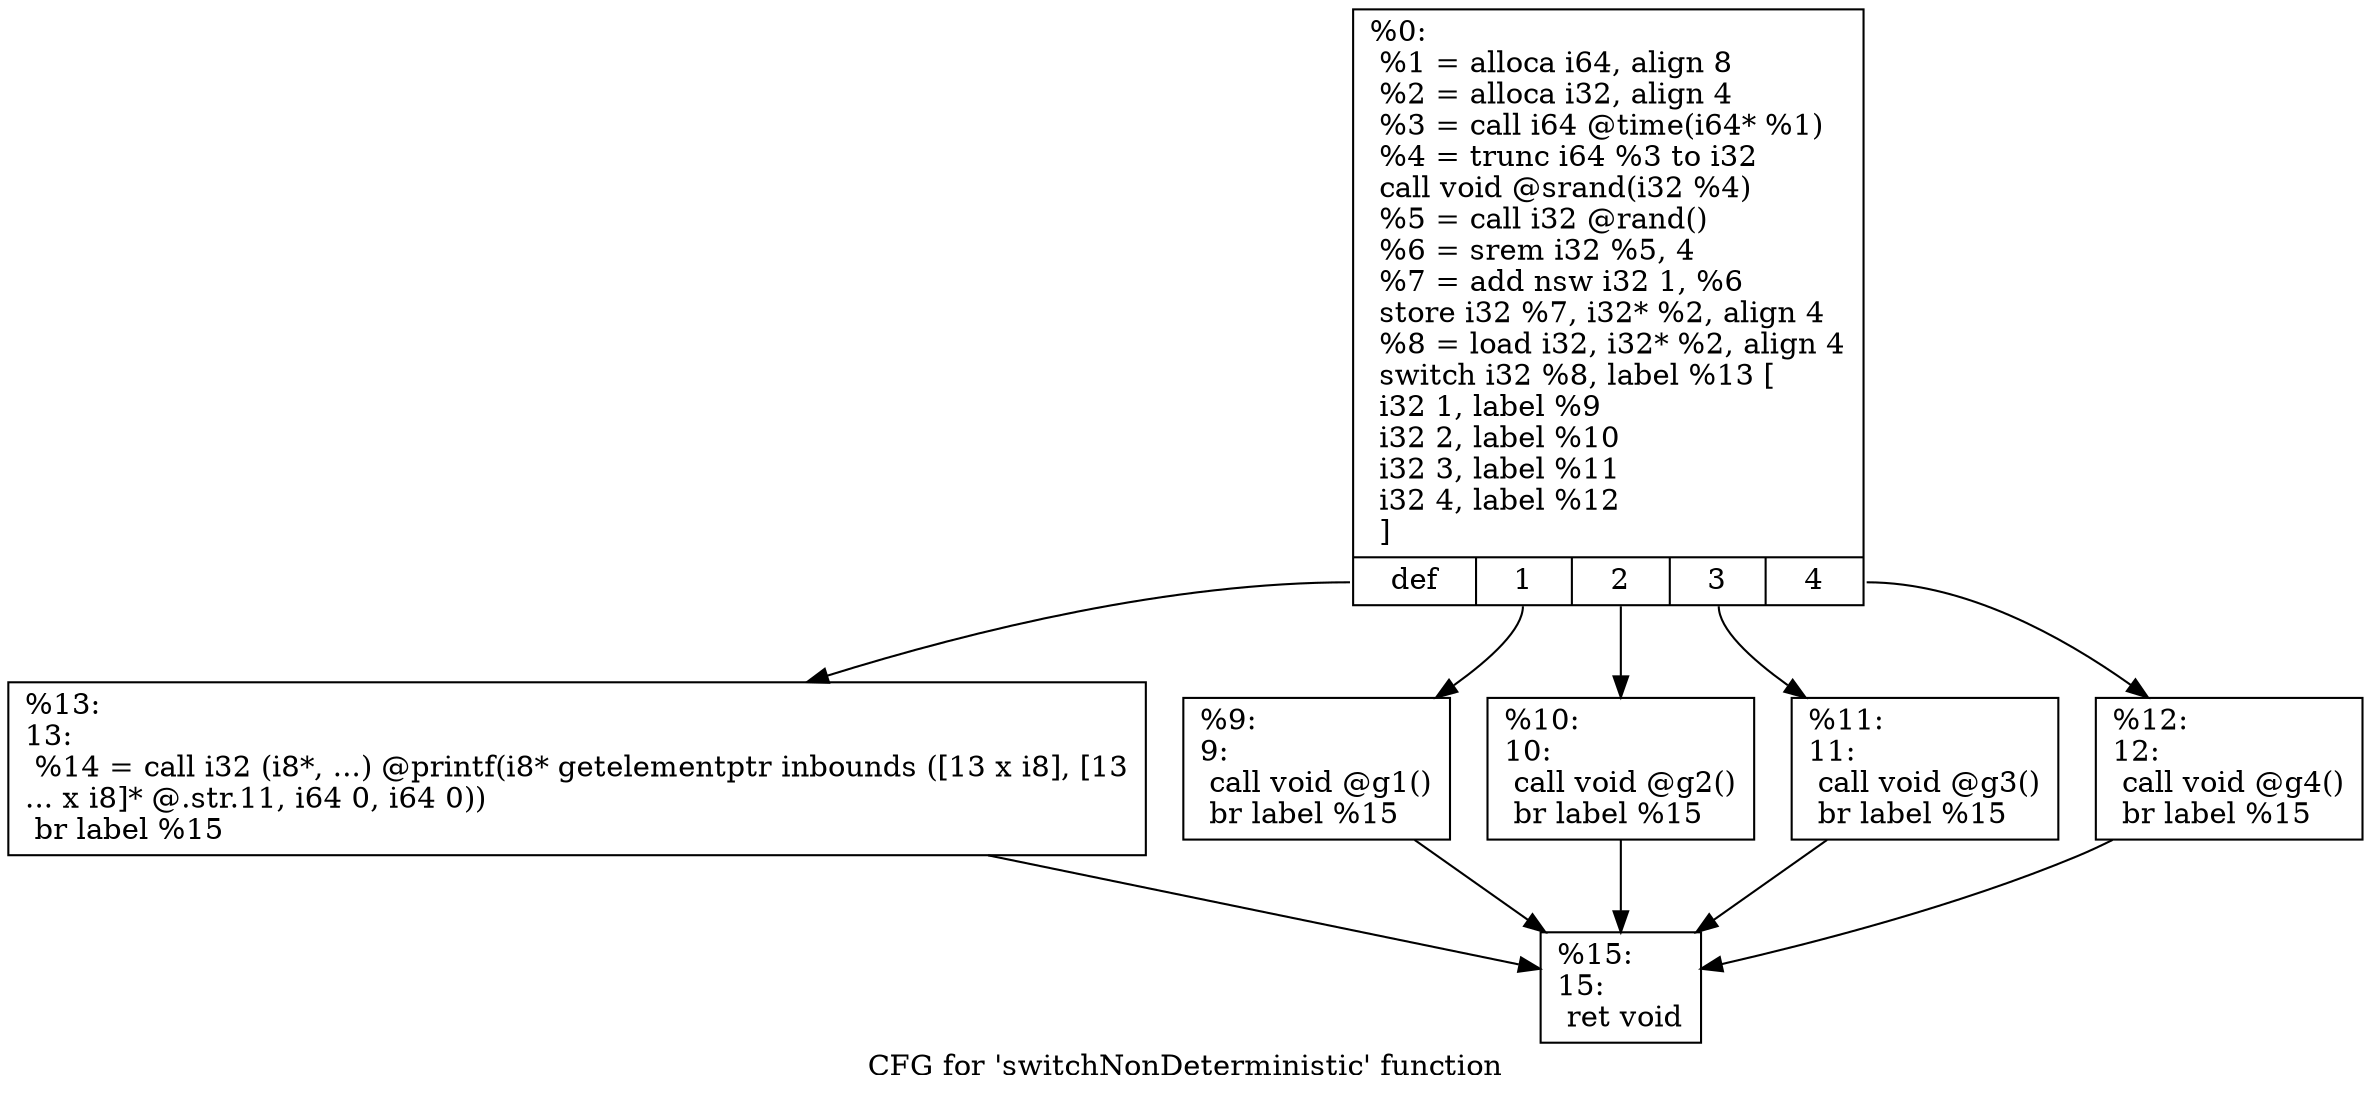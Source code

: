 digraph "CFG for 'switchNonDeterministic' function" {
	label="CFG for 'switchNonDeterministic' function";

	Node0x1a641d0 [shape=record,label="{%0:\l  %1 = alloca i64, align 8\l  %2 = alloca i32, align 4\l  %3 = call i64 @time(i64* %1)\l  %4 = trunc i64 %3 to i32\l  call void @srand(i32 %4)\l  %5 = call i32 @rand()\l  %6 = srem i32 %5, 4\l  %7 = add nsw i32 1, %6\l  store i32 %7, i32* %2, align 4\l  %8 = load i32, i32* %2, align 4\l  switch i32 %8, label %13 [\l    i32 1, label %9\l    i32 2, label %10\l    i32 3, label %11\l    i32 4, label %12\l  ]\l|{<s0>def|<s1>1|<s2>2|<s3>3|<s4>4}}"];
	Node0x1a641d0:s0 -> Node0x1a64570;
	Node0x1a641d0:s1 -> Node0x1a64c30;
	Node0x1a641d0:s2 -> Node0x1a64c80;
	Node0x1a641d0:s3 -> Node0x1a64cd0;
	Node0x1a641d0:s4 -> Node0x1a64d20;
	Node0x1a64c30 [shape=record,label="{%9:\l9:                                                \l  call void @g1()\l  br label %15\l}"];
	Node0x1a64c30 -> Node0x1a64fc0;
	Node0x1a64c80 [shape=record,label="{%10:\l10:                                               \l  call void @g2()\l  br label %15\l}"];
	Node0x1a64c80 -> Node0x1a64fc0;
	Node0x1a64cd0 [shape=record,label="{%11:\l11:                                               \l  call void @g3()\l  br label %15\l}"];
	Node0x1a64cd0 -> Node0x1a64fc0;
	Node0x1a64d20 [shape=record,label="{%12:\l12:                                               \l  call void @g4()\l  br label %15\l}"];
	Node0x1a64d20 -> Node0x1a64fc0;
	Node0x1a64570 [shape=record,label="{%13:\l13:                                               \l  %14 = call i32 (i8*, ...) @printf(i8* getelementptr inbounds ([13 x i8], [13\l... x i8]* @.str.11, i64 0, i64 0))\l  br label %15\l}"];
	Node0x1a64570 -> Node0x1a64fc0;
	Node0x1a64fc0 [shape=record,label="{%15:\l15:                                               \l  ret void\l}"];
}
